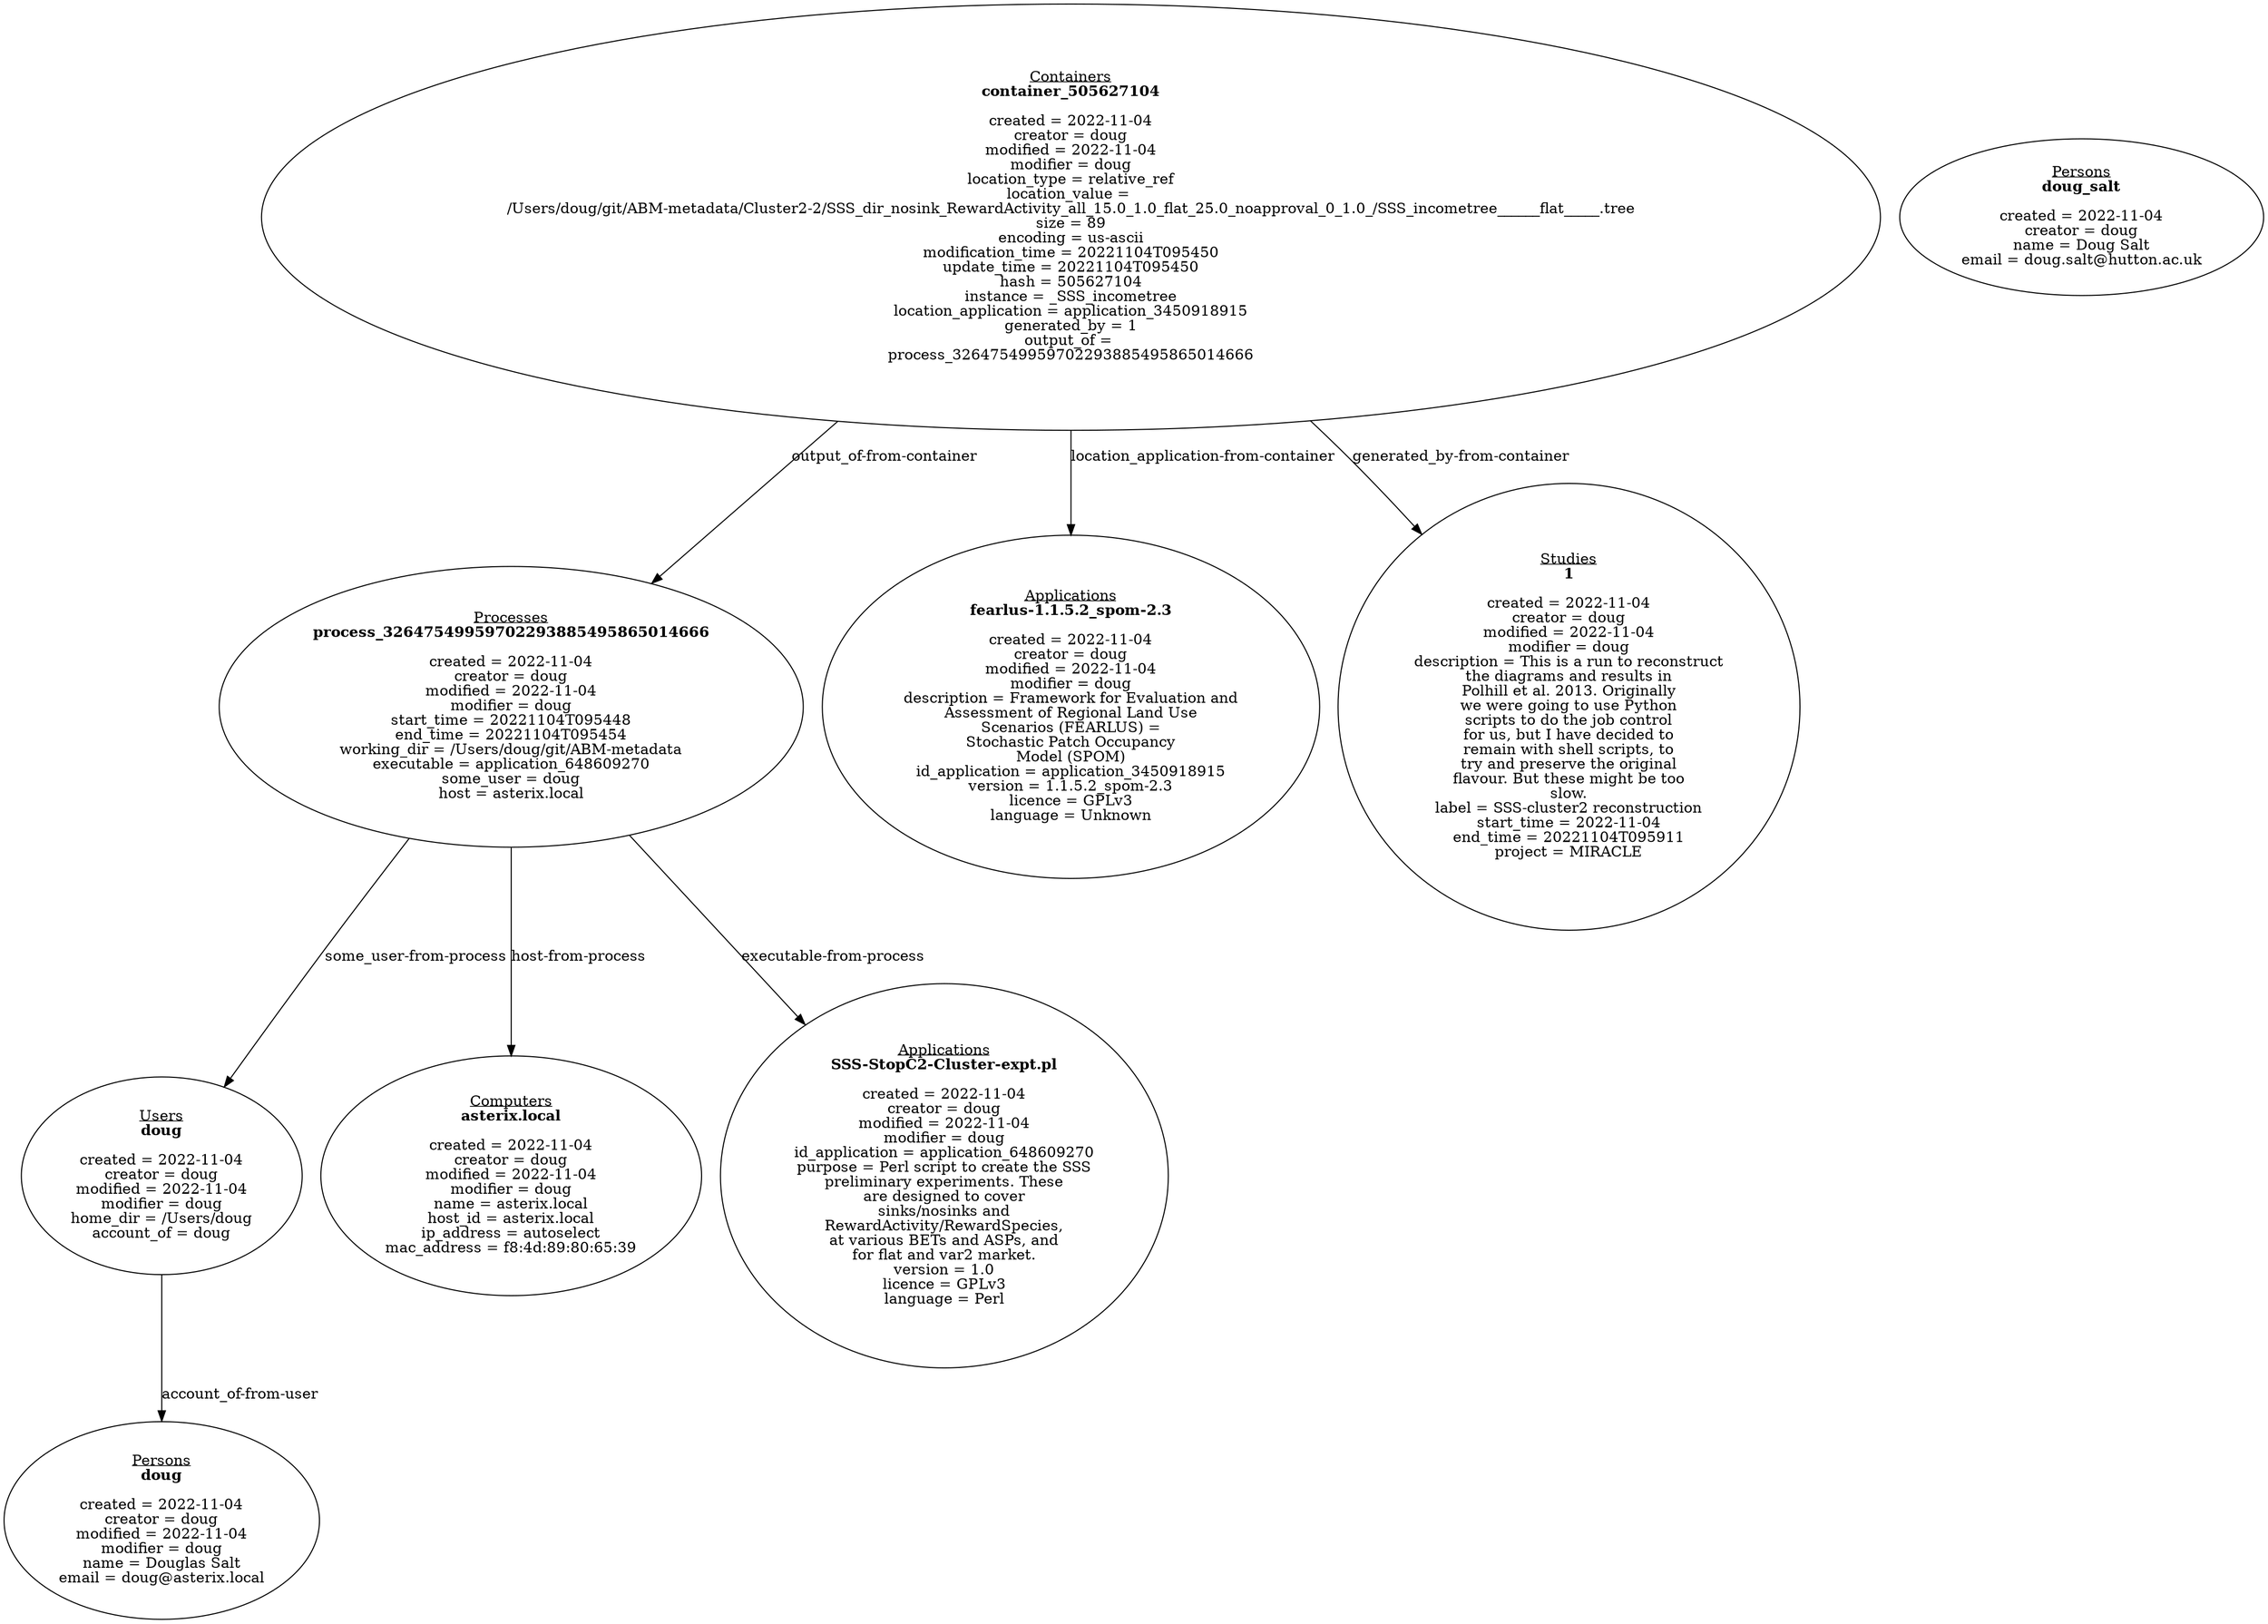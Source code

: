 
digraph {
	margin=0 ratio=fill
    
"Containers.container_505627104" [label=<<U>Containers</U><BR/><B>container_505627104</B><BR/><BR/>created = 2022-11-04<BR/>creator = doug<BR/>modified = 2022-11-04<BR/>modifier = doug<BR/>location_type = relative_ref<BR/>location_value = <BR/>/Users/doug/git/ABM-metadata/Cluster2-2/SSS_dir_nosink_RewardActivity_all_15.0_1.0_flat_25.0_noapproval_0_1.0_/SSS_incometree______flat_____.tree<BR/>size = 89<BR/>encoding = us-ascii<BR/>modification_time = 20221104T095450<BR/>update_time = 20221104T095450<BR/>hash = 505627104<BR/>instance = _SSS_incometree<BR/>location_application = application_3450918915<BR/>generated_by = 1<BR/>output_of = <BR/>process_32647549959702293885495865014666>]
"Containers.container_505627104" -> "Processes.process_32647549959702293885495865014666" [label="output_of-from-container"]
"Processes.process_32647549959702293885495865014666" [label=<<U>Processes</U><BR/><B>process_32647549959702293885495865014666</B><BR/><BR/>created = 2022-11-04<BR/>creator = doug<BR/>modified = 2022-11-04<BR/>modifier = doug<BR/>start_time = 20221104T095448<BR/>end_time = 20221104T095454<BR/>working_dir = /Users/doug/git/ABM-metadata<BR/>executable = application_648609270<BR/>some_user = doug<BR/>host = asterix.local>]
"Processes.process_32647549959702293885495865014666" -> "Users.doug" [label="some_user-from-process"]
"Users.doug" [label=<<U>Users</U><BR/><B>doug</B><BR/><BR/>created = 2022-11-04<BR/>creator = doug<BR/>modified = 2022-11-04<BR/>modifier = doug<BR/>home_dir = /Users/doug<BR/>account_of = doug>]
"Users.doug" -> "Persons.doug" [label="account_of-from-user"]
"Persons.doug_salt" [label=<<U>Persons</U><BR/><B>doug_salt</B><BR/><BR/>created = 2022-11-04<BR/>creator = doug<BR/>name = Doug Salt<BR/>email = doug.salt@hutton.ac.uk>]
"Persons.doug" [label=<<U>Persons</U><BR/><B>doug</B><BR/><BR/>created = 2022-11-04<BR/>creator = doug<BR/>modified = 2022-11-04<BR/>modifier = doug<BR/>name = Douglas Salt<BR/>email = doug@asterix.local>]
"Processes.process_32647549959702293885495865014666" -> "Computers.asterix.local" [label="host-from-process"]
"Computers.asterix.local" [label=<<U>Computers</U><BR/><B>asterix.local</B><BR/><BR/>created = 2022-11-04<BR/>creator = doug<BR/>modified = 2022-11-04<BR/>modifier = doug<BR/>name = asterix.local<BR/>host_id = asterix.local<BR/>ip_address = autoselect<BR/>mac_address = f8:4d:89:80:65:39>]
"Processes.process_32647549959702293885495865014666" -> "Applications.application_648609270" [label="executable-from-process"]
"Applications.application_648609270" [label=<<U>Applications</U><BR/><B>SSS-StopC2-Cluster-expt.pl</B><BR/><BR/>created = 2022-11-04<BR/>creator = doug<BR/>modified = 2022-11-04<BR/>modifier = doug<BR/>id_application = application_648609270<BR/>purpose = Perl script to create the SSS<BR/>preliminary experiments. These<BR/>are designed to cover<BR/>sinks/nosinks and<BR/>RewardActivity/RewardSpecies,<BR/>at various BETs and ASPs, and<BR/>for flat and var2 market.<BR/>version = 1.0<BR/>licence = GPLv3<BR/>language = Perl>]
"Computers.asterix.local" [label=<<U>Computers</U><BR/><B>asterix.local</B><BR/><BR/>created = 2022-11-04<BR/>creator = doug<BR/>modified = 2022-11-04<BR/>modifier = doug<BR/>name = asterix.local<BR/>host_id = asterix.local<BR/>ip_address = autoselect<BR/>mac_address = f8:4d:89:80:65:39>]
"Computers.asterix.local" [label=<<U>Computers</U><BR/><B>asterix.local</B><BR/><BR/>created = 2022-11-04<BR/>creator = doug<BR/>modified = 2022-11-04<BR/>modifier = doug<BR/>name = asterix.local<BR/>host_id = asterix.local<BR/>ip_address = autoselect<BR/>mac_address = f8:4d:89:80:65:39>]
"Computers.asterix.local" [label=<<U>Computers</U><BR/><B>asterix.local</B><BR/><BR/>created = 2022-11-04<BR/>creator = doug<BR/>modified = 2022-11-04<BR/>modifier = doug<BR/>name = asterix.local<BR/>host_id = asterix.local<BR/>ip_address = autoselect<BR/>mac_address = f8:4d:89:80:65:39>]
"Computers.asterix.local" [label=<<U>Computers</U><BR/><B>asterix.local</B><BR/><BR/>created = 2022-11-04<BR/>creator = doug<BR/>modified = 2022-11-04<BR/>modifier = doug<BR/>name = asterix.local<BR/>host_id = asterix.local<BR/>ip_address = autoselect<BR/>mac_address = f8:4d:89:80:65:39>]
"Computers.asterix.local" [label=<<U>Computers</U><BR/><B>asterix.local</B><BR/><BR/>created = 2022-11-04<BR/>creator = doug<BR/>modified = 2022-11-04<BR/>modifier = doug<BR/>name = asterix.local<BR/>host_id = asterix.local<BR/>ip_address = autoselect<BR/>mac_address = f8:4d:89:80:65:39>]
"Computers.asterix.local" [label=<<U>Computers</U><BR/><B>asterix.local</B><BR/><BR/>created = 2022-11-04<BR/>creator = doug<BR/>modified = 2022-11-04<BR/>modifier = doug<BR/>name = asterix.local<BR/>host_id = asterix.local<BR/>ip_address = autoselect<BR/>mac_address = f8:4d:89:80:65:39>]
"Computers.asterix.local" [label=<<U>Computers</U><BR/><B>asterix.local</B><BR/><BR/>created = 2022-11-04<BR/>creator = doug<BR/>modified = 2022-11-04<BR/>modifier = doug<BR/>name = asterix.local<BR/>host_id = asterix.local<BR/>ip_address = autoselect<BR/>mac_address = f8:4d:89:80:65:39>]
"Containers.container_505627104" -> "Applications.application_3450918915" [label="location_application-from-container"]
"Applications.application_3450918915" [label=<<U>Applications</U><BR/><B>fearlus-1.1.5.2_spom-2.3</B><BR/><BR/>created = 2022-11-04<BR/>creator = doug<BR/>modified = 2022-11-04<BR/>modifier = doug<BR/>description = Framework for Evaluation and<BR/>Assessment of Regional Land Use<BR/>Scenarios (FEARLUS) =<BR/>Stochastic Patch Occupancy<BR/>Model (SPOM)<BR/>id_application = application_3450918915<BR/>version = 1.1.5.2_spom-2.3<BR/>licence = GPLv3<BR/>language = Unknown>]
"Computers.asterix.local" [label=<<U>Computers</U><BR/><B>asterix.local</B><BR/><BR/>created = 2022-11-04<BR/>creator = doug<BR/>modified = 2022-11-04<BR/>modifier = doug<BR/>name = asterix.local<BR/>host_id = asterix.local<BR/>ip_address = autoselect<BR/>mac_address = f8:4d:89:80:65:39>]
"Computers.asterix.local" [label=<<U>Computers</U><BR/><B>asterix.local</B><BR/><BR/>created = 2022-11-04<BR/>creator = doug<BR/>modified = 2022-11-04<BR/>modifier = doug<BR/>name = asterix.local<BR/>host_id = asterix.local<BR/>ip_address = autoselect<BR/>mac_address = f8:4d:89:80:65:39>]
"Computers.asterix.local" [label=<<U>Computers</U><BR/><B>asterix.local</B><BR/><BR/>created = 2022-11-04<BR/>creator = doug<BR/>modified = 2022-11-04<BR/>modifier = doug<BR/>name = asterix.local<BR/>host_id = asterix.local<BR/>ip_address = autoselect<BR/>mac_address = f8:4d:89:80:65:39>]
"Computers.asterix.local" [label=<<U>Computers</U><BR/><B>asterix.local</B><BR/><BR/>created = 2022-11-04<BR/>creator = doug<BR/>modified = 2022-11-04<BR/>modifier = doug<BR/>name = asterix.local<BR/>host_id = asterix.local<BR/>ip_address = autoselect<BR/>mac_address = f8:4d:89:80:65:39>]
"Computers.asterix.local" [label=<<U>Computers</U><BR/><B>asterix.local</B><BR/><BR/>created = 2022-11-04<BR/>creator = doug<BR/>modified = 2022-11-04<BR/>modifier = doug<BR/>name = asterix.local<BR/>host_id = asterix.local<BR/>ip_address = autoselect<BR/>mac_address = f8:4d:89:80:65:39>]
"Computers.asterix.local" [label=<<U>Computers</U><BR/><B>asterix.local</B><BR/><BR/>created = 2022-11-04<BR/>creator = doug<BR/>modified = 2022-11-04<BR/>modifier = doug<BR/>name = asterix.local<BR/>host_id = asterix.local<BR/>ip_address = autoselect<BR/>mac_address = f8:4d:89:80:65:39>]
"Containers.container_505627104" -> "Studies.1" [label="generated_by-from-container"]
"Studies.1" [label=<<U>Studies</U><BR/><B>1</B><BR/><BR/>created = 2022-11-04<BR/>creator = doug<BR/>modified = 2022-11-04<BR/>modifier = doug<BR/>description = This is a run to reconstruct<BR/>the diagrams and results in<BR/>Polhill et al. 2013. Originally<BR/>we were going to use Python<BR/>scripts to do the job control<BR/>for us, but I have decided to<BR/>remain with shell scripts, to<BR/>try and preserve the original<BR/>flavour. But these might be too<BR/>slow.<BR/>label = SSS-cluster2 reconstruction<BR/>start_time = 2022-11-04<BR/>end_time = 20221104T095911<BR/>project = MIRACLE>]
}
